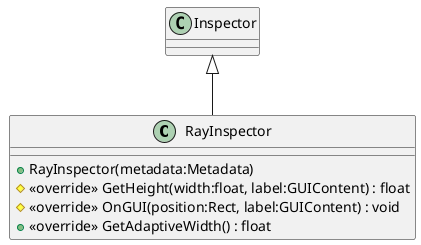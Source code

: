 @startuml
class RayInspector {
    + RayInspector(metadata:Metadata)
    # <<override>> GetHeight(width:float, label:GUIContent) : float
    # <<override>> OnGUI(position:Rect, label:GUIContent) : void
    + <<override>> GetAdaptiveWidth() : float
}
Inspector <|-- RayInspector
@enduml
